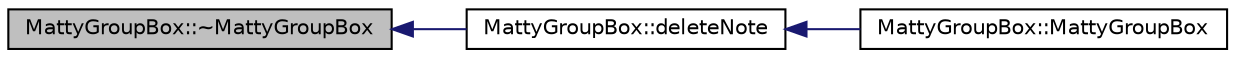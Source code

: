 digraph "MattyGroupBox::~MattyGroupBox"
{
  edge [fontname="Helvetica",fontsize="10",labelfontname="Helvetica",labelfontsize="10"];
  node [fontname="Helvetica",fontsize="10",shape=record];
  rankdir="LR";
  Node8 [label="MattyGroupBox::~MattyGroupBox",height=0.2,width=0.4,color="black", fillcolor="grey75", style="filled", fontcolor="black"];
  Node8 -> Node9 [dir="back",color="midnightblue",fontsize="10",style="solid"];
  Node9 [label="MattyGroupBox::deleteNote",height=0.2,width=0.4,color="black", fillcolor="white", style="filled",URL="$classMattyGroupBox.html#ac7b7f1db6ea96e4c4b0f58fb87f86900"];
  Node9 -> Node10 [dir="back",color="midnightblue",fontsize="10",style="solid"];
  Node10 [label="MattyGroupBox::MattyGroupBox",height=0.2,width=0.4,color="black", fillcolor="white", style="filled",URL="$classMattyGroupBox.html#aa44b29a1b8b8f5129f52c2972c24aecd"];
}

